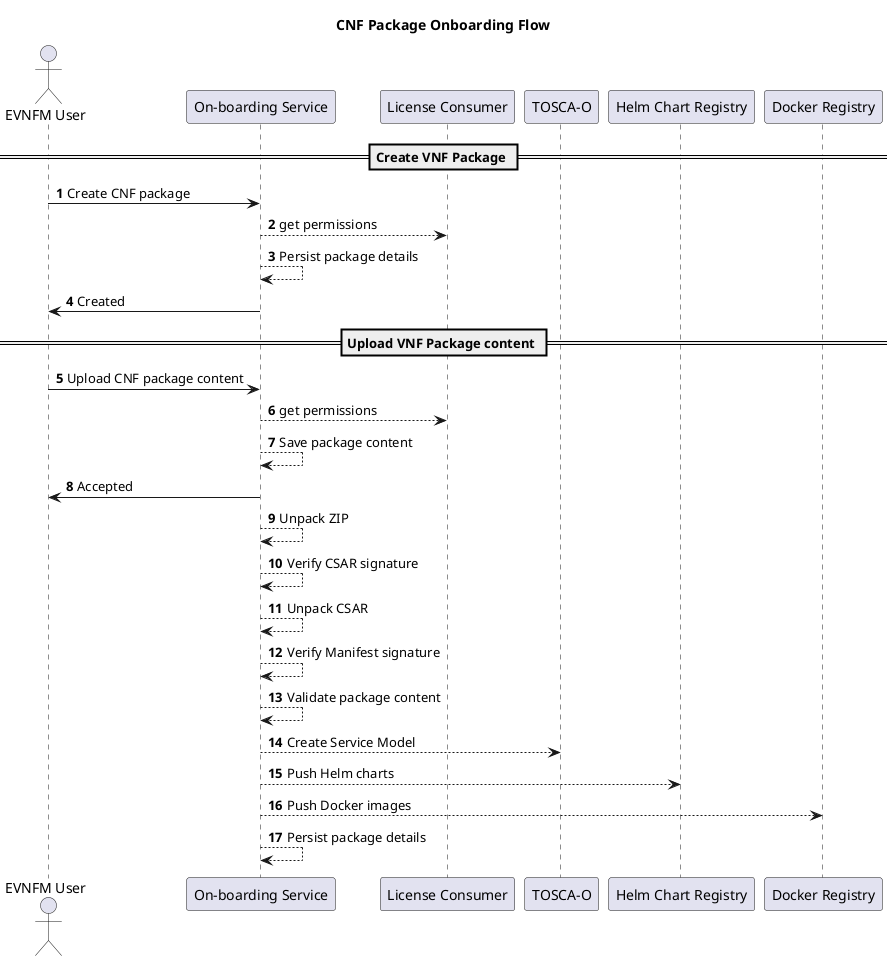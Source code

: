 @startuml
'https://plantuml.com/sequence-diagram

autonumber

title CNF Package Onboarding Flow

    actor EVNFMuser as "EVNFM User"
    participant OnBoardingService as "On-boarding Service"
    participant LicenseConsumer as "License Consumer"
    participant TOSCAO as "TOSCA-O"
    participant ChartRegistry as "Helm Chart Registry"
    participant DockerRegistry as "Docker Registry"


    == Create VNF Package ==
    EVNFMuser -> OnBoardingService: Create CNF package
    OnBoardingService --> LicenseConsumer: get permissions
    OnBoardingService --> OnBoardingService: Persist package details
    OnBoardingService -> EVNFMuser: Created

    == Upload VNF Package content ==
    EVNFMuser -> OnBoardingService: Upload CNF package content
    OnBoardingService --> LicenseConsumer: get permissions
    OnBoardingService --> OnBoardingService: Save package content
    OnBoardingService -> EVNFMuser: Accepted
    OnBoardingService --> OnBoardingService: Unpack ZIP
    OnBoardingService --> OnBoardingService: Verify CSAR signature
    OnBoardingService --> OnBoardingService: Unpack CSAR
    OnBoardingService --> OnBoardingService: Verify Manifest signature
    OnBoardingService --> OnBoardingService: Validate package content
    OnBoardingService --> TOSCAO: Create Service Model
    OnBoardingService --> ChartRegistry: Push Helm charts
    OnBoardingService --> DockerRegistry: Push Docker images
    OnBoardingService --> OnBoardingService: Persist package details

@enduml